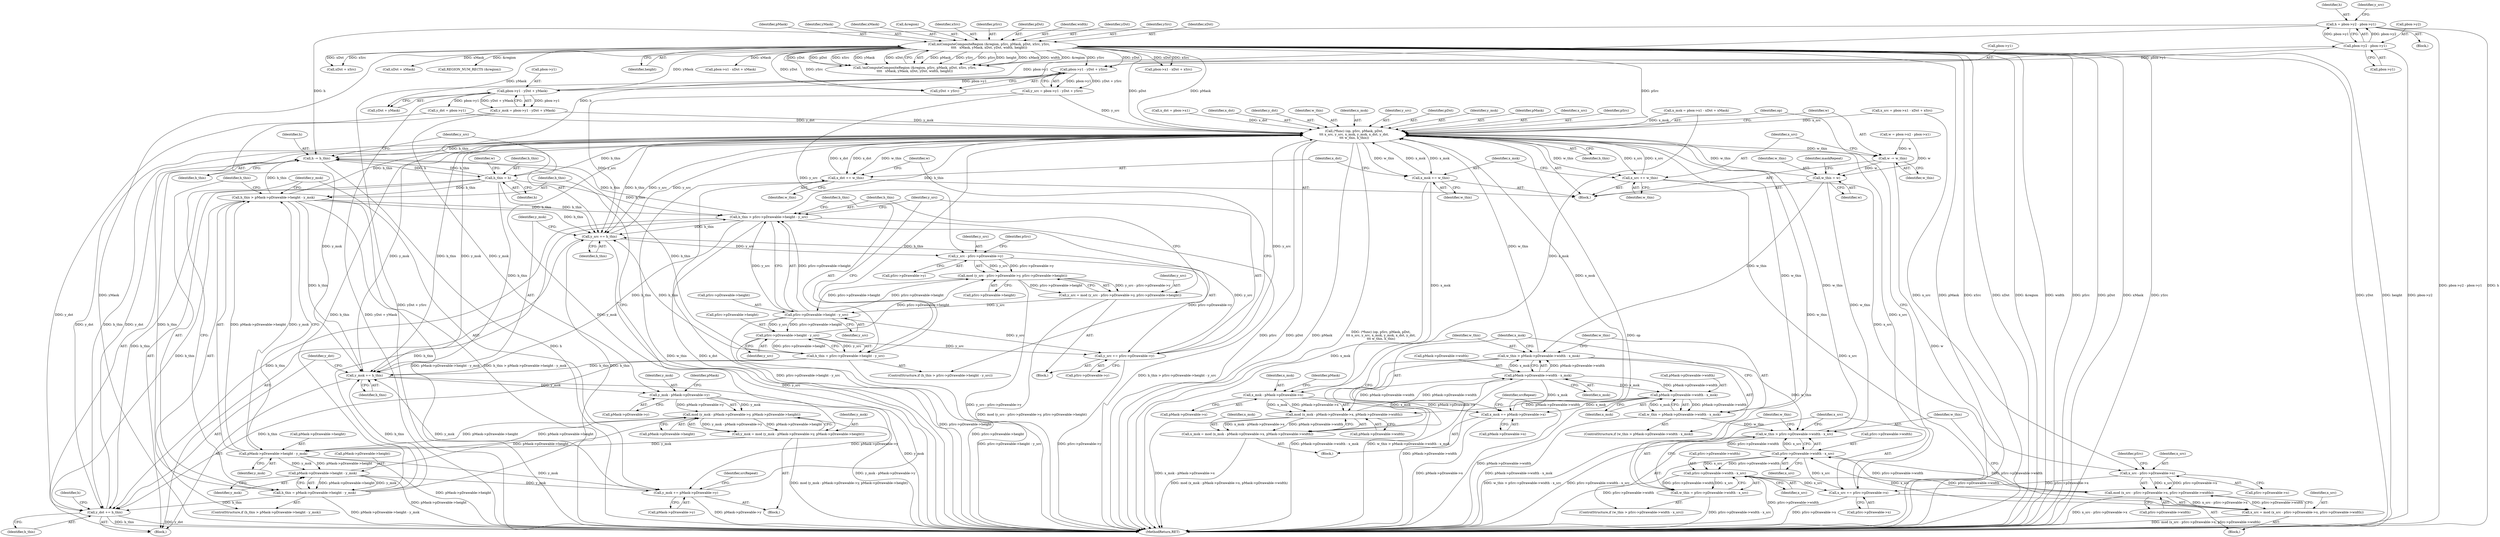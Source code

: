 digraph "1_xserver_d2f813f7db157fc83abc4b3726821c36ee7e40b1_1@integer" {
"1000144" [label="(Call,h = pbox->y2 - pbox->y1)"];
"1000146" [label="(Call,pbox->y2 - pbox->y1)"];
"1000164" [label="(Call,pbox->y1 - yDst + yMask)"];
"1000155" [label="(Call,pbox->y1 - yDst + ySrc)"];
"1000115" [label="(Call,miComputeCompositeRegion (&region, pSrc, pMask, pDst, xSrc, ySrc,\n\t\t\t\t   xMask, yMask, xDst, yDst, width, height))"];
"1000179" [label="(Call,h_this = h)"];
"1000233" [label="(Call,h_this > pMask->pDrawable->height - y_msk)"];
"1000277" [label="(Call,h_this > pSrc->pDrawable->height - y_src)"];
"1000396" [label="(Call,(*func) (op, pSrc, pMask, pDst,\n\t\t\t x_src, y_src, x_msk, y_msk, x_dst, y_dst,\n\t\t\t w_this, h_this))"];
"1000409" [label="(Call,w -= w_this)"];
"1000305" [label="(Call,w_this = w)"];
"1000327" [label="(Call,w_this > pMask->pDrawable->width - x_msk)"];
"1000371" [label="(Call,w_this > pSrc->pDrawable->width - x_src)"];
"1000412" [label="(Call,x_src += w_this)"];
"1000358" [label="(Call,x_src - pSrc->pDrawable->x)"];
"1000357" [label="(Call,mod (x_src - pSrc->pDrawable->x, pSrc->pDrawable->width))"];
"1000355" [label="(Call,x_src = mod (x_src - pSrc->pDrawable->x, pSrc->pDrawable->width))"];
"1000373" [label="(Call,pSrc->pDrawable->width - x_src)"];
"1000382" [label="(Call,pSrc->pDrawable->width - x_src)"];
"1000380" [label="(Call,w_this = pSrc->pDrawable->width - x_src)"];
"1000389" [label="(Call,x_src += pSrc->pDrawable->x)"];
"1000415" [label="(Call,x_msk += w_this)"];
"1000314" [label="(Call,x_msk - pMask->pDrawable->x)"];
"1000313" [label="(Call,mod (x_msk - pMask->pDrawable->x, pMask->pDrawable->width))"];
"1000311" [label="(Call,x_msk = mod (x_msk - pMask->pDrawable->x, pMask->pDrawable->width))"];
"1000329" [label="(Call,pMask->pDrawable->width - x_msk)"];
"1000338" [label="(Call,pMask->pDrawable->width - x_msk)"];
"1000336" [label="(Call,w_this = pMask->pDrawable->width - x_msk)"];
"1000345" [label="(Call,x_msk += pMask->pDrawable->x)"];
"1000418" [label="(Call,x_dst += w_this)"];
"1000421" [label="(Call,h -= h_this)"];
"1000424" [label="(Call,y_src += h_this)"];
"1000264" [label="(Call,y_src - pSrc->pDrawable->y)"];
"1000263" [label="(Call,mod (y_src - pSrc->pDrawable->y, pSrc->pDrawable->height))"];
"1000261" [label="(Call,y_src = mod (y_src - pSrc->pDrawable->y, pSrc->pDrawable->height))"];
"1000279" [label="(Call,pSrc->pDrawable->height - y_src)"];
"1000288" [label="(Call,pSrc->pDrawable->height - y_src)"];
"1000286" [label="(Call,h_this = pSrc->pDrawable->height - y_src)"];
"1000427" [label="(Call,y_msk += h_this)"];
"1000220" [label="(Call,y_msk - pMask->pDrawable->y)"];
"1000219" [label="(Call,mod (y_msk - pMask->pDrawable->y, pMask->pDrawable->height))"];
"1000217" [label="(Call,y_msk = mod (y_msk - pMask->pDrawable->y, pMask->pDrawable->height))"];
"1000235" [label="(Call,pMask->pDrawable->height - y_msk)"];
"1000244" [label="(Call,pMask->pDrawable->height - y_msk)"];
"1000242" [label="(Call,h_this = pMask->pDrawable->height - y_msk)"];
"1000430" [label="(Call,y_dst += h_this)"];
"1000251" [label="(Call,y_msk += pMask->pDrawable->y)"];
"1000295" [label="(Call,y_src += pSrc->pDrawable->y)"];
"1000147" [label="(Call,pbox->y2)"];
"1000312" [label="(Identifier,x_msk)"];
"1000339" [label="(Call,pMask->pDrawable->width)"];
"1000232" [label="(ControlStructure,if (h_this > pMask->pDrawable->height - y_msk))"];
"1000296" [label="(Identifier,y_src)"];
"1000412" [label="(Call,x_src += w_this)"];
"1000415" [label="(Call,x_msk += w_this)"];
"1000127" [label="(Identifier,width)"];
"1000313" [label="(Call,mod (x_msk - pMask->pDrawable->x, pMask->pDrawable->width))"];
"1000145" [label="(Identifier,h)"];
"1000358" [label="(Call,x_src - pSrc->pDrawable->x)"];
"1000252" [label="(Identifier,y_msk)"];
"1000262" [label="(Identifier,y_src)"];
"1000354" [label="(Block,)"];
"1000126" [label="(Identifier,yDst)"];
"1000417" [label="(Identifier,w_this)"];
"1000409" [label="(Call,w -= w_this)"];
"1000367" [label="(Identifier,pSrc)"];
"1000243" [label="(Identifier,h_this)"];
"1000280" [label="(Call,pSrc->pDrawable->height)"];
"1000389" [label="(Call,x_src += pSrc->pDrawable->x)"];
"1000309" [label="(Identifier,maskRepeat)"];
"1000360" [label="(Call,pSrc->pDrawable->x)"];
"1000422" [label="(Identifier,h)"];
"1000245" [label="(Call,pMask->pDrawable->height)"];
"1000263" [label="(Call,mod (y_src - pSrc->pDrawable->y, pSrc->pDrawable->height))"];
"1000390" [label="(Identifier,x_src)"];
"1000397" [label="(Identifier,op)"];
"1000429" [label="(Identifier,h_this)"];
"1000271" [label="(Call,pSrc->pDrawable->height)"];
"1000122" [label="(Identifier,ySrc)"];
"1000156" [label="(Call,pbox->y1)"];
"1000276" [label="(ControlStructure,if (h_this > pSrc->pDrawable->height - y_src))"];
"1000295" [label="(Call,y_src += pSrc->pDrawable->y)"];
"1000114" [label="(Call,!miComputeCompositeRegion (&region, pSrc, pMask, pDst, xSrc, ySrc,\n\t\t\t\t   xMask, yMask, xDst, yDst, width, height))"];
"1000326" [label="(ControlStructure,if (w_this > pMask->pDrawable->width - x_msk))"];
"1000183" [label="(Identifier,w)"];
"1000155" [label="(Call,pbox->y1 - yDst + ySrc)"];
"1000335" [label="(Identifier,x_msk)"];
"1000344" [label="(Identifier,x_msk)"];
"1000402" [label="(Identifier,y_src)"];
"1000396" [label="(Call,(*func) (op, pSrc, pMask, pDst,\n\t\t\t x_src, y_src, x_msk, y_msk, x_dst, y_dst,\n\t\t\t w_this, h_this))"];
"1000206" [label="(Call,xDst + xMask)"];
"1000400" [label="(Identifier,pDst)"];
"1000424" [label="(Call,y_src += h_this)"];
"1000404" [label="(Identifier,y_msk)"];
"1000180" [label="(Identifier,h_this)"];
"1000373" [label="(Call,pSrc->pDrawable->width - x_src)"];
"1000359" [label="(Identifier,x_src)"];
"1000382" [label="(Call,pSrc->pDrawable->width - x_src)"];
"1000277" [label="(Call,h_this > pSrc->pDrawable->height - y_src)"];
"1000235" [label="(Call,pMask->pDrawable->height - y_msk)"];
"1000287" [label="(Identifier,h_this)"];
"1000305" [label="(Call,w_this = w)"];
"1000260" [label="(Block,)"];
"1000244" [label="(Call,pMask->pDrawable->height - y_msk)"];
"1000125" [label="(Identifier,xDst)"];
"1000251" [label="(Call,y_msk += pMask->pDrawable->y)"];
"1000153" [label="(Call,y_src = pbox->y1 - yDst + ySrc)"];
"1000279" [label="(Call,pSrc->pDrawable->height - y_src)"];
"1000221" [label="(Identifier,y_msk)"];
"1000144" [label="(Call,h = pbox->y2 - pbox->y1)"];
"1000150" [label="(Call,pbox->y1)"];
"1000179" [label="(Call,h_this = h)"];
"1000273" [label="(Identifier,pSrc)"];
"1000336" [label="(Call,w_this = pMask->pDrawable->width - x_msk)"];
"1000119" [label="(Identifier,pMask)"];
"1000346" [label="(Identifier,x_msk)"];
"1000124" [label="(Identifier,yMask)"];
"1000307" [label="(Identifier,w)"];
"1000310" [label="(Block,)"];
"1000177" [label="(Identifier,h)"];
"1000220" [label="(Call,y_msk - pMask->pDrawable->y)"];
"1000217" [label="(Call,y_msk = mod (y_msk - pMask->pDrawable->y, pMask->pDrawable->height))"];
"1000115" [label="(Call,miComputeCompositeRegion (&region, pSrc, pMask, pDst, xSrc, ySrc,\n\t\t\t\t   xMask, yMask, xDst, yDst, width, height))"];
"1000388" [label="(Identifier,x_src)"];
"1000303" [label="(Identifier,w)"];
"1000289" [label="(Call,pSrc->pDrawable->height)"];
"1000371" [label="(Call,w_this > pSrc->pDrawable->width - x_src)"];
"1000181" [label="(Identifier,h)"];
"1000432" [label="(Identifier,h_this)"];
"1000154" [label="(Identifier,y_src)"];
"1000236" [label="(Call,pMask->pDrawable->height)"];
"1000286" [label="(Call,h_this = pSrc->pDrawable->height - y_src)"];
"1000391" [label="(Call,pSrc->pDrawable->x)"];
"1000421" [label="(Call,h -= h_this)"];
"1000443" [label="(MethodReturn,RET)"];
"1000423" [label="(Identifier,h_this)"];
"1000408" [label="(Identifier,h_this)"];
"1000372" [label="(Identifier,w_this)"];
"1000218" [label="(Identifier,y_msk)"];
"1000418" [label="(Call,x_dst += w_this)"];
"1000191" [label="(Call,x_src = pbox->x1 - xDst + xSrc)"];
"1000123" [label="(Identifier,xMask)"];
"1000328" [label="(Identifier,w_this)"];
"1000219" [label="(Call,mod (y_msk - pMask->pDrawable->y, pMask->pDrawable->height))"];
"1000399" [label="(Identifier,pMask)"];
"1000202" [label="(Call,pbox->x1 - xDst + xMask)"];
"1000316" [label="(Call,pMask->pDrawable->x)"];
"1000427" [label="(Call,y_msk += h_this)"];
"1000383" [label="(Call,pSrc->pDrawable->width)"];
"1000374" [label="(Call,pSrc->pDrawable->width)"];
"1000356" [label="(Identifier,x_src)"];
"1000250" [label="(Identifier,y_msk)"];
"1000347" [label="(Call,pMask->pDrawable->x)"];
"1000116" [label="(Call,&region)"];
"1000297" [label="(Call,pSrc->pDrawable->y)"];
"1000285" [label="(Identifier,y_src)"];
"1000229" [label="(Identifier,pMask)"];
"1000410" [label="(Identifier,w)"];
"1000222" [label="(Call,pMask->pDrawable->y)"];
"1000401" [label="(Identifier,x_src)"];
"1000398" [label="(Identifier,pSrc)"];
"1000315" [label="(Identifier,x_msk)"];
"1000165" [label="(Call,pbox->y1)"];
"1000146" [label="(Call,pbox->y2 - pbox->y1)"];
"1000357" [label="(Call,mod (x_src - pSrc->pDrawable->x, pSrc->pDrawable->width))"];
"1000234" [label="(Identifier,h_this)"];
"1000345" [label="(Call,x_msk += pMask->pDrawable->x)"];
"1000431" [label="(Identifier,y_dst)"];
"1000380" [label="(Call,w_this = pSrc->pDrawable->width - x_src)"];
"1000182" [label="(Call,w = pbox->x2 - pbox->x1)"];
"1000381" [label="(Identifier,w_this)"];
"1000306" [label="(Identifier,w_this)"];
"1000209" [label="(Call,x_dst = pbox->x1)"];
"1000426" [label="(Identifier,h_this)"];
"1000414" [label="(Identifier,w_this)"];
"1000259" [label="(Identifier,srcRepeat)"];
"1000321" [label="(Call,pMask->pDrawable->width)"];
"1000121" [label="(Identifier,xSrc)"];
"1000330" [label="(Call,pMask->pDrawable->width)"];
"1000428" [label="(Identifier,y_msk)"];
"1000419" [label="(Identifier,x_dst)"];
"1000430" [label="(Call,y_dst += h_this)"];
"1000118" [label="(Identifier,pSrc)"];
"1000365" [label="(Call,pSrc->pDrawable->width)"];
"1000329" [label="(Call,pMask->pDrawable->width - x_msk)"];
"1000193" [label="(Call,pbox->x1 - xDst + xSrc)"];
"1000405" [label="(Identifier,x_dst)"];
"1000120" [label="(Identifier,pDst)"];
"1000197" [label="(Call,xDst + xSrc)"];
"1000264" [label="(Call,y_src - pSrc->pDrawable->y)"];
"1000327" [label="(Call,w_this > pMask->pDrawable->width - x_msk)"];
"1000178" [label="(Block,)"];
"1000278" [label="(Identifier,h_this)"];
"1000216" [label="(Block,)"];
"1000233" [label="(Call,h_this > pMask->pDrawable->height - y_msk)"];
"1000355" [label="(Call,x_src = mod (x_src - pSrc->pDrawable->x, pSrc->pDrawable->width))"];
"1000314" [label="(Call,x_msk - pMask->pDrawable->x)"];
"1000411" [label="(Identifier,w_this)"];
"1000164" [label="(Call,pbox->y1 - yDst + yMask)"];
"1000159" [label="(Call,yDst + ySrc)"];
"1000323" [label="(Identifier,pMask)"];
"1000162" [label="(Call,y_msk = pbox->y1 - yDst + yMask)"];
"1000143" [label="(Block,)"];
"1000416" [label="(Identifier,x_msk)"];
"1000379" [label="(Identifier,x_src)"];
"1000132" [label="(Call,REGION_NUM_RECTS (&region))"];
"1000353" [label="(Identifier,srcRepeat)"];
"1000242" [label="(Call,h_this = pMask->pDrawable->height - y_msk)"];
"1000406" [label="(Identifier,y_dst)"];
"1000200" [label="(Call,x_msk = pbox->x1 - xDst + xMask)"];
"1000338" [label="(Call,pMask->pDrawable->width - x_msk)"];
"1000265" [label="(Identifier,y_src)"];
"1000294" [label="(Identifier,y_src)"];
"1000227" [label="(Call,pMask->pDrawable->height)"];
"1000337" [label="(Identifier,w_this)"];
"1000241" [label="(Identifier,y_msk)"];
"1000288" [label="(Call,pSrc->pDrawable->height - y_src)"];
"1000128" [label="(Identifier,height)"];
"1000407" [label="(Identifier,w_this)"];
"1000413" [label="(Identifier,x_src)"];
"1000311" [label="(Call,x_msk = mod (x_msk - pMask->pDrawable->x, pMask->pDrawable->width))"];
"1000253" [label="(Call,pMask->pDrawable->y)"];
"1000168" [label="(Call,yDst + yMask)"];
"1000304" [label="(Block,)"];
"1000261" [label="(Call,y_src = mod (y_src - pSrc->pDrawable->y, pSrc->pDrawable->height))"];
"1000425" [label="(Identifier,y_src)"];
"1000266" [label="(Call,pSrc->pDrawable->y)"];
"1000403" [label="(Identifier,x_msk)"];
"1000420" [label="(Identifier,w_this)"];
"1000171" [label="(Call,y_dst = pbox->y1)"];
"1000370" [label="(ControlStructure,if (w_this > pSrc->pDrawable->width - x_src))"];
"1000144" -> "1000143"  [label="AST: "];
"1000144" -> "1000146"  [label="CFG: "];
"1000145" -> "1000144"  [label="AST: "];
"1000146" -> "1000144"  [label="AST: "];
"1000154" -> "1000144"  [label="CFG: "];
"1000144" -> "1000443"  [label="DDG: h"];
"1000144" -> "1000443"  [label="DDG: pbox->y2 - pbox->y1"];
"1000146" -> "1000144"  [label="DDG: pbox->y2"];
"1000146" -> "1000144"  [label="DDG: pbox->y1"];
"1000144" -> "1000179"  [label="DDG: h"];
"1000144" -> "1000421"  [label="DDG: h"];
"1000146" -> "1000150"  [label="CFG: "];
"1000147" -> "1000146"  [label="AST: "];
"1000150" -> "1000146"  [label="AST: "];
"1000146" -> "1000443"  [label="DDG: pbox->y2"];
"1000164" -> "1000146"  [label="DDG: pbox->y1"];
"1000146" -> "1000155"  [label="DDG: pbox->y1"];
"1000164" -> "1000162"  [label="AST: "];
"1000164" -> "1000168"  [label="CFG: "];
"1000165" -> "1000164"  [label="AST: "];
"1000168" -> "1000164"  [label="AST: "];
"1000162" -> "1000164"  [label="CFG: "];
"1000164" -> "1000443"  [label="DDG: yDst + yMask"];
"1000164" -> "1000162"  [label="DDG: pbox->y1"];
"1000164" -> "1000162"  [label="DDG: yDst + yMask"];
"1000155" -> "1000164"  [label="DDG: pbox->y1"];
"1000115" -> "1000164"  [label="DDG: yMask"];
"1000164" -> "1000171"  [label="DDG: pbox->y1"];
"1000155" -> "1000153"  [label="AST: "];
"1000155" -> "1000159"  [label="CFG: "];
"1000156" -> "1000155"  [label="AST: "];
"1000159" -> "1000155"  [label="AST: "];
"1000153" -> "1000155"  [label="CFG: "];
"1000155" -> "1000443"  [label="DDG: yDst + ySrc"];
"1000155" -> "1000153"  [label="DDG: pbox->y1"];
"1000155" -> "1000153"  [label="DDG: yDst + ySrc"];
"1000115" -> "1000155"  [label="DDG: yDst"];
"1000115" -> "1000155"  [label="DDG: ySrc"];
"1000115" -> "1000114"  [label="AST: "];
"1000115" -> "1000128"  [label="CFG: "];
"1000116" -> "1000115"  [label="AST: "];
"1000118" -> "1000115"  [label="AST: "];
"1000119" -> "1000115"  [label="AST: "];
"1000120" -> "1000115"  [label="AST: "];
"1000121" -> "1000115"  [label="AST: "];
"1000122" -> "1000115"  [label="AST: "];
"1000123" -> "1000115"  [label="AST: "];
"1000124" -> "1000115"  [label="AST: "];
"1000125" -> "1000115"  [label="AST: "];
"1000126" -> "1000115"  [label="AST: "];
"1000127" -> "1000115"  [label="AST: "];
"1000128" -> "1000115"  [label="AST: "];
"1000114" -> "1000115"  [label="CFG: "];
"1000115" -> "1000443"  [label="DDG: yDst"];
"1000115" -> "1000443"  [label="DDG: xDst"];
"1000115" -> "1000443"  [label="DDG: xMask"];
"1000115" -> "1000443"  [label="DDG: xSrc"];
"1000115" -> "1000443"  [label="DDG: width"];
"1000115" -> "1000443"  [label="DDG: pSrc"];
"1000115" -> "1000443"  [label="DDG: pDst"];
"1000115" -> "1000443"  [label="DDG: ySrc"];
"1000115" -> "1000443"  [label="DDG: height"];
"1000115" -> "1000443"  [label="DDG: pMask"];
"1000115" -> "1000443"  [label="DDG: &region"];
"1000115" -> "1000443"  [label="DDG: yMask"];
"1000115" -> "1000114"  [label="DDG: pMask"];
"1000115" -> "1000114"  [label="DDG: ySrc"];
"1000115" -> "1000114"  [label="DDG: pSrc"];
"1000115" -> "1000114"  [label="DDG: height"];
"1000115" -> "1000114"  [label="DDG: xMask"];
"1000115" -> "1000114"  [label="DDG: width"];
"1000115" -> "1000114"  [label="DDG: &region"];
"1000115" -> "1000114"  [label="DDG: yDst"];
"1000115" -> "1000114"  [label="DDG: pDst"];
"1000115" -> "1000114"  [label="DDG: xSrc"];
"1000115" -> "1000114"  [label="DDG: yMask"];
"1000115" -> "1000114"  [label="DDG: xDst"];
"1000115" -> "1000132"  [label="DDG: &region"];
"1000115" -> "1000159"  [label="DDG: yDst"];
"1000115" -> "1000159"  [label="DDG: ySrc"];
"1000115" -> "1000168"  [label="DDG: yMask"];
"1000115" -> "1000193"  [label="DDG: xDst"];
"1000115" -> "1000193"  [label="DDG: xSrc"];
"1000115" -> "1000197"  [label="DDG: xDst"];
"1000115" -> "1000197"  [label="DDG: xSrc"];
"1000115" -> "1000202"  [label="DDG: xMask"];
"1000115" -> "1000206"  [label="DDG: xMask"];
"1000115" -> "1000396"  [label="DDG: pSrc"];
"1000115" -> "1000396"  [label="DDG: pMask"];
"1000115" -> "1000396"  [label="DDG: pDst"];
"1000179" -> "1000178"  [label="AST: "];
"1000179" -> "1000181"  [label="CFG: "];
"1000180" -> "1000179"  [label="AST: "];
"1000181" -> "1000179"  [label="AST: "];
"1000183" -> "1000179"  [label="CFG: "];
"1000421" -> "1000179"  [label="DDG: h"];
"1000179" -> "1000233"  [label="DDG: h_this"];
"1000179" -> "1000277"  [label="DDG: h_this"];
"1000179" -> "1000396"  [label="DDG: h_this"];
"1000179" -> "1000421"  [label="DDG: h_this"];
"1000179" -> "1000424"  [label="DDG: h_this"];
"1000179" -> "1000427"  [label="DDG: h_this"];
"1000179" -> "1000430"  [label="DDG: h_this"];
"1000233" -> "1000232"  [label="AST: "];
"1000233" -> "1000235"  [label="CFG: "];
"1000234" -> "1000233"  [label="AST: "];
"1000235" -> "1000233"  [label="AST: "];
"1000243" -> "1000233"  [label="CFG: "];
"1000252" -> "1000233"  [label="CFG: "];
"1000233" -> "1000443"  [label="DDG: h_this > pMask->pDrawable->height - y_msk"];
"1000233" -> "1000443"  [label="DDG: pMask->pDrawable->height - y_msk"];
"1000235" -> "1000233"  [label="DDG: pMask->pDrawable->height"];
"1000235" -> "1000233"  [label="DDG: y_msk"];
"1000233" -> "1000277"  [label="DDG: h_this"];
"1000233" -> "1000396"  [label="DDG: h_this"];
"1000233" -> "1000421"  [label="DDG: h_this"];
"1000233" -> "1000424"  [label="DDG: h_this"];
"1000233" -> "1000427"  [label="DDG: h_this"];
"1000233" -> "1000430"  [label="DDG: h_this"];
"1000277" -> "1000276"  [label="AST: "];
"1000277" -> "1000279"  [label="CFG: "];
"1000278" -> "1000277"  [label="AST: "];
"1000279" -> "1000277"  [label="AST: "];
"1000287" -> "1000277"  [label="CFG: "];
"1000296" -> "1000277"  [label="CFG: "];
"1000277" -> "1000443"  [label="DDG: h_this > pSrc->pDrawable->height - y_src"];
"1000277" -> "1000443"  [label="DDG: pSrc->pDrawable->height - y_src"];
"1000242" -> "1000277"  [label="DDG: h_this"];
"1000279" -> "1000277"  [label="DDG: pSrc->pDrawable->height"];
"1000279" -> "1000277"  [label="DDG: y_src"];
"1000277" -> "1000396"  [label="DDG: h_this"];
"1000277" -> "1000421"  [label="DDG: h_this"];
"1000277" -> "1000424"  [label="DDG: h_this"];
"1000277" -> "1000427"  [label="DDG: h_this"];
"1000277" -> "1000430"  [label="DDG: h_this"];
"1000396" -> "1000304"  [label="AST: "];
"1000396" -> "1000408"  [label="CFG: "];
"1000397" -> "1000396"  [label="AST: "];
"1000398" -> "1000396"  [label="AST: "];
"1000399" -> "1000396"  [label="AST: "];
"1000400" -> "1000396"  [label="AST: "];
"1000401" -> "1000396"  [label="AST: "];
"1000402" -> "1000396"  [label="AST: "];
"1000403" -> "1000396"  [label="AST: "];
"1000404" -> "1000396"  [label="AST: "];
"1000405" -> "1000396"  [label="AST: "];
"1000406" -> "1000396"  [label="AST: "];
"1000407" -> "1000396"  [label="AST: "];
"1000408" -> "1000396"  [label="AST: "];
"1000410" -> "1000396"  [label="CFG: "];
"1000396" -> "1000443"  [label="DDG: (*func) (op, pSrc, pMask, pDst,\n\t\t\t x_src, y_src, x_msk, y_msk, x_dst, y_dst,\n\t\t\t w_this, h_this)"];
"1000396" -> "1000443"  [label="DDG: op"];
"1000396" -> "1000443"  [label="DDG: pSrc"];
"1000396" -> "1000443"  [label="DDG: pDst"];
"1000396" -> "1000443"  [label="DDG: pMask"];
"1000412" -> "1000396"  [label="DDG: x_src"];
"1000389" -> "1000396"  [label="DDG: x_src"];
"1000191" -> "1000396"  [label="DDG: x_src"];
"1000295" -> "1000396"  [label="DDG: y_src"];
"1000424" -> "1000396"  [label="DDG: y_src"];
"1000153" -> "1000396"  [label="DDG: y_src"];
"1000200" -> "1000396"  [label="DDG: x_msk"];
"1000415" -> "1000396"  [label="DDG: x_msk"];
"1000345" -> "1000396"  [label="DDG: x_msk"];
"1000427" -> "1000396"  [label="DDG: y_msk"];
"1000251" -> "1000396"  [label="DDG: y_msk"];
"1000162" -> "1000396"  [label="DDG: y_msk"];
"1000209" -> "1000396"  [label="DDG: x_dst"];
"1000418" -> "1000396"  [label="DDG: x_dst"];
"1000171" -> "1000396"  [label="DDG: y_dst"];
"1000430" -> "1000396"  [label="DDG: y_dst"];
"1000327" -> "1000396"  [label="DDG: w_this"];
"1000305" -> "1000396"  [label="DDG: w_this"];
"1000371" -> "1000396"  [label="DDG: w_this"];
"1000380" -> "1000396"  [label="DDG: w_this"];
"1000336" -> "1000396"  [label="DDG: w_this"];
"1000286" -> "1000396"  [label="DDG: h_this"];
"1000242" -> "1000396"  [label="DDG: h_this"];
"1000396" -> "1000409"  [label="DDG: w_this"];
"1000396" -> "1000412"  [label="DDG: w_this"];
"1000396" -> "1000412"  [label="DDG: x_src"];
"1000396" -> "1000415"  [label="DDG: w_this"];
"1000396" -> "1000415"  [label="DDG: x_msk"];
"1000396" -> "1000418"  [label="DDG: w_this"];
"1000396" -> "1000418"  [label="DDG: x_dst"];
"1000396" -> "1000421"  [label="DDG: h_this"];
"1000396" -> "1000424"  [label="DDG: h_this"];
"1000396" -> "1000424"  [label="DDG: y_src"];
"1000396" -> "1000427"  [label="DDG: h_this"];
"1000396" -> "1000427"  [label="DDG: y_msk"];
"1000396" -> "1000430"  [label="DDG: h_this"];
"1000396" -> "1000430"  [label="DDG: y_dst"];
"1000409" -> "1000304"  [label="AST: "];
"1000409" -> "1000411"  [label="CFG: "];
"1000410" -> "1000409"  [label="AST: "];
"1000411" -> "1000409"  [label="AST: "];
"1000413" -> "1000409"  [label="CFG: "];
"1000409" -> "1000443"  [label="DDG: w"];
"1000409" -> "1000305"  [label="DDG: w"];
"1000182" -> "1000409"  [label="DDG: w"];
"1000305" -> "1000304"  [label="AST: "];
"1000305" -> "1000307"  [label="CFG: "];
"1000306" -> "1000305"  [label="AST: "];
"1000307" -> "1000305"  [label="AST: "];
"1000309" -> "1000305"  [label="CFG: "];
"1000182" -> "1000305"  [label="DDG: w"];
"1000305" -> "1000327"  [label="DDG: w_this"];
"1000305" -> "1000371"  [label="DDG: w_this"];
"1000327" -> "1000326"  [label="AST: "];
"1000327" -> "1000329"  [label="CFG: "];
"1000328" -> "1000327"  [label="AST: "];
"1000329" -> "1000327"  [label="AST: "];
"1000337" -> "1000327"  [label="CFG: "];
"1000346" -> "1000327"  [label="CFG: "];
"1000327" -> "1000443"  [label="DDG: pMask->pDrawable->width - x_msk"];
"1000327" -> "1000443"  [label="DDG: w_this > pMask->pDrawable->width - x_msk"];
"1000329" -> "1000327"  [label="DDG: pMask->pDrawable->width"];
"1000329" -> "1000327"  [label="DDG: x_msk"];
"1000327" -> "1000371"  [label="DDG: w_this"];
"1000371" -> "1000370"  [label="AST: "];
"1000371" -> "1000373"  [label="CFG: "];
"1000372" -> "1000371"  [label="AST: "];
"1000373" -> "1000371"  [label="AST: "];
"1000381" -> "1000371"  [label="CFG: "];
"1000390" -> "1000371"  [label="CFG: "];
"1000371" -> "1000443"  [label="DDG: pSrc->pDrawable->width - x_src"];
"1000371" -> "1000443"  [label="DDG: w_this > pSrc->pDrawable->width - x_src"];
"1000336" -> "1000371"  [label="DDG: w_this"];
"1000373" -> "1000371"  [label="DDG: pSrc->pDrawable->width"];
"1000373" -> "1000371"  [label="DDG: x_src"];
"1000412" -> "1000304"  [label="AST: "];
"1000412" -> "1000414"  [label="CFG: "];
"1000413" -> "1000412"  [label="AST: "];
"1000414" -> "1000412"  [label="AST: "];
"1000416" -> "1000412"  [label="CFG: "];
"1000412" -> "1000443"  [label="DDG: x_src"];
"1000412" -> "1000358"  [label="DDG: x_src"];
"1000358" -> "1000357"  [label="AST: "];
"1000358" -> "1000360"  [label="CFG: "];
"1000359" -> "1000358"  [label="AST: "];
"1000360" -> "1000358"  [label="AST: "];
"1000367" -> "1000358"  [label="CFG: "];
"1000358" -> "1000357"  [label="DDG: x_src"];
"1000358" -> "1000357"  [label="DDG: pSrc->pDrawable->x"];
"1000191" -> "1000358"  [label="DDG: x_src"];
"1000358" -> "1000389"  [label="DDG: pSrc->pDrawable->x"];
"1000357" -> "1000355"  [label="AST: "];
"1000357" -> "1000365"  [label="CFG: "];
"1000365" -> "1000357"  [label="AST: "];
"1000355" -> "1000357"  [label="CFG: "];
"1000357" -> "1000443"  [label="DDG: x_src - pSrc->pDrawable->x"];
"1000357" -> "1000355"  [label="DDG: x_src - pSrc->pDrawable->x"];
"1000357" -> "1000355"  [label="DDG: pSrc->pDrawable->width"];
"1000382" -> "1000357"  [label="DDG: pSrc->pDrawable->width"];
"1000373" -> "1000357"  [label="DDG: pSrc->pDrawable->width"];
"1000357" -> "1000373"  [label="DDG: pSrc->pDrawable->width"];
"1000355" -> "1000354"  [label="AST: "];
"1000356" -> "1000355"  [label="AST: "];
"1000372" -> "1000355"  [label="CFG: "];
"1000355" -> "1000443"  [label="DDG: mod (x_src - pSrc->pDrawable->x, pSrc->pDrawable->width)"];
"1000355" -> "1000373"  [label="DDG: x_src"];
"1000373" -> "1000379"  [label="CFG: "];
"1000374" -> "1000373"  [label="AST: "];
"1000379" -> "1000373"  [label="AST: "];
"1000373" -> "1000443"  [label="DDG: pSrc->pDrawable->width"];
"1000373" -> "1000382"  [label="DDG: pSrc->pDrawable->width"];
"1000373" -> "1000382"  [label="DDG: x_src"];
"1000373" -> "1000389"  [label="DDG: x_src"];
"1000382" -> "1000380"  [label="AST: "];
"1000382" -> "1000388"  [label="CFG: "];
"1000383" -> "1000382"  [label="AST: "];
"1000388" -> "1000382"  [label="AST: "];
"1000380" -> "1000382"  [label="CFG: "];
"1000382" -> "1000443"  [label="DDG: pSrc->pDrawable->width"];
"1000382" -> "1000380"  [label="DDG: pSrc->pDrawable->width"];
"1000382" -> "1000380"  [label="DDG: x_src"];
"1000382" -> "1000389"  [label="DDG: x_src"];
"1000380" -> "1000370"  [label="AST: "];
"1000381" -> "1000380"  [label="AST: "];
"1000390" -> "1000380"  [label="CFG: "];
"1000380" -> "1000443"  [label="DDG: pSrc->pDrawable->width - x_src"];
"1000389" -> "1000354"  [label="AST: "];
"1000389" -> "1000391"  [label="CFG: "];
"1000390" -> "1000389"  [label="AST: "];
"1000391" -> "1000389"  [label="AST: "];
"1000397" -> "1000389"  [label="CFG: "];
"1000389" -> "1000443"  [label="DDG: pSrc->pDrawable->x"];
"1000415" -> "1000304"  [label="AST: "];
"1000415" -> "1000417"  [label="CFG: "];
"1000416" -> "1000415"  [label="AST: "];
"1000417" -> "1000415"  [label="AST: "];
"1000419" -> "1000415"  [label="CFG: "];
"1000415" -> "1000443"  [label="DDG: x_msk"];
"1000415" -> "1000314"  [label="DDG: x_msk"];
"1000314" -> "1000313"  [label="AST: "];
"1000314" -> "1000316"  [label="CFG: "];
"1000315" -> "1000314"  [label="AST: "];
"1000316" -> "1000314"  [label="AST: "];
"1000323" -> "1000314"  [label="CFG: "];
"1000314" -> "1000313"  [label="DDG: x_msk"];
"1000314" -> "1000313"  [label="DDG: pMask->pDrawable->x"];
"1000200" -> "1000314"  [label="DDG: x_msk"];
"1000314" -> "1000345"  [label="DDG: pMask->pDrawable->x"];
"1000313" -> "1000311"  [label="AST: "];
"1000313" -> "1000321"  [label="CFG: "];
"1000321" -> "1000313"  [label="AST: "];
"1000311" -> "1000313"  [label="CFG: "];
"1000313" -> "1000443"  [label="DDG: x_msk - pMask->pDrawable->x"];
"1000313" -> "1000311"  [label="DDG: x_msk - pMask->pDrawable->x"];
"1000313" -> "1000311"  [label="DDG: pMask->pDrawable->width"];
"1000338" -> "1000313"  [label="DDG: pMask->pDrawable->width"];
"1000329" -> "1000313"  [label="DDG: pMask->pDrawable->width"];
"1000313" -> "1000329"  [label="DDG: pMask->pDrawable->width"];
"1000311" -> "1000310"  [label="AST: "];
"1000312" -> "1000311"  [label="AST: "];
"1000328" -> "1000311"  [label="CFG: "];
"1000311" -> "1000443"  [label="DDG: mod (x_msk - pMask->pDrawable->x, pMask->pDrawable->width)"];
"1000311" -> "1000329"  [label="DDG: x_msk"];
"1000329" -> "1000335"  [label="CFG: "];
"1000330" -> "1000329"  [label="AST: "];
"1000335" -> "1000329"  [label="AST: "];
"1000329" -> "1000443"  [label="DDG: pMask->pDrawable->width"];
"1000329" -> "1000338"  [label="DDG: pMask->pDrawable->width"];
"1000329" -> "1000338"  [label="DDG: x_msk"];
"1000329" -> "1000345"  [label="DDG: x_msk"];
"1000338" -> "1000336"  [label="AST: "];
"1000338" -> "1000344"  [label="CFG: "];
"1000339" -> "1000338"  [label="AST: "];
"1000344" -> "1000338"  [label="AST: "];
"1000336" -> "1000338"  [label="CFG: "];
"1000338" -> "1000443"  [label="DDG: pMask->pDrawable->width"];
"1000338" -> "1000336"  [label="DDG: pMask->pDrawable->width"];
"1000338" -> "1000336"  [label="DDG: x_msk"];
"1000338" -> "1000345"  [label="DDG: x_msk"];
"1000336" -> "1000326"  [label="AST: "];
"1000337" -> "1000336"  [label="AST: "];
"1000346" -> "1000336"  [label="CFG: "];
"1000336" -> "1000443"  [label="DDG: pMask->pDrawable->width - x_msk"];
"1000345" -> "1000310"  [label="AST: "];
"1000345" -> "1000347"  [label="CFG: "];
"1000346" -> "1000345"  [label="AST: "];
"1000347" -> "1000345"  [label="AST: "];
"1000353" -> "1000345"  [label="CFG: "];
"1000345" -> "1000443"  [label="DDG: pMask->pDrawable->x"];
"1000418" -> "1000304"  [label="AST: "];
"1000418" -> "1000420"  [label="CFG: "];
"1000419" -> "1000418"  [label="AST: "];
"1000420" -> "1000418"  [label="AST: "];
"1000303" -> "1000418"  [label="CFG: "];
"1000418" -> "1000443"  [label="DDG: w_this"];
"1000418" -> "1000443"  [label="DDG: x_dst"];
"1000421" -> "1000178"  [label="AST: "];
"1000421" -> "1000423"  [label="CFG: "];
"1000422" -> "1000421"  [label="AST: "];
"1000423" -> "1000421"  [label="AST: "];
"1000425" -> "1000421"  [label="CFG: "];
"1000421" -> "1000443"  [label="DDG: h"];
"1000286" -> "1000421"  [label="DDG: h_this"];
"1000242" -> "1000421"  [label="DDG: h_this"];
"1000424" -> "1000178"  [label="AST: "];
"1000424" -> "1000426"  [label="CFG: "];
"1000425" -> "1000424"  [label="AST: "];
"1000426" -> "1000424"  [label="AST: "];
"1000428" -> "1000424"  [label="CFG: "];
"1000424" -> "1000443"  [label="DDG: y_src"];
"1000424" -> "1000264"  [label="DDG: y_src"];
"1000286" -> "1000424"  [label="DDG: h_this"];
"1000242" -> "1000424"  [label="DDG: h_this"];
"1000295" -> "1000424"  [label="DDG: y_src"];
"1000153" -> "1000424"  [label="DDG: y_src"];
"1000264" -> "1000263"  [label="AST: "];
"1000264" -> "1000266"  [label="CFG: "];
"1000265" -> "1000264"  [label="AST: "];
"1000266" -> "1000264"  [label="AST: "];
"1000273" -> "1000264"  [label="CFG: "];
"1000264" -> "1000263"  [label="DDG: y_src"];
"1000264" -> "1000263"  [label="DDG: pSrc->pDrawable->y"];
"1000153" -> "1000264"  [label="DDG: y_src"];
"1000264" -> "1000295"  [label="DDG: pSrc->pDrawable->y"];
"1000263" -> "1000261"  [label="AST: "];
"1000263" -> "1000271"  [label="CFG: "];
"1000271" -> "1000263"  [label="AST: "];
"1000261" -> "1000263"  [label="CFG: "];
"1000263" -> "1000443"  [label="DDG: y_src - pSrc->pDrawable->y"];
"1000263" -> "1000261"  [label="DDG: y_src - pSrc->pDrawable->y"];
"1000263" -> "1000261"  [label="DDG: pSrc->pDrawable->height"];
"1000279" -> "1000263"  [label="DDG: pSrc->pDrawable->height"];
"1000288" -> "1000263"  [label="DDG: pSrc->pDrawable->height"];
"1000263" -> "1000279"  [label="DDG: pSrc->pDrawable->height"];
"1000261" -> "1000260"  [label="AST: "];
"1000262" -> "1000261"  [label="AST: "];
"1000278" -> "1000261"  [label="CFG: "];
"1000261" -> "1000443"  [label="DDG: mod (y_src - pSrc->pDrawable->y, pSrc->pDrawable->height)"];
"1000261" -> "1000279"  [label="DDG: y_src"];
"1000279" -> "1000285"  [label="CFG: "];
"1000280" -> "1000279"  [label="AST: "];
"1000285" -> "1000279"  [label="AST: "];
"1000279" -> "1000443"  [label="DDG: pSrc->pDrawable->height"];
"1000279" -> "1000288"  [label="DDG: pSrc->pDrawable->height"];
"1000279" -> "1000288"  [label="DDG: y_src"];
"1000279" -> "1000295"  [label="DDG: y_src"];
"1000288" -> "1000286"  [label="AST: "];
"1000288" -> "1000294"  [label="CFG: "];
"1000289" -> "1000288"  [label="AST: "];
"1000294" -> "1000288"  [label="AST: "];
"1000286" -> "1000288"  [label="CFG: "];
"1000288" -> "1000443"  [label="DDG: pSrc->pDrawable->height"];
"1000288" -> "1000286"  [label="DDG: pSrc->pDrawable->height"];
"1000288" -> "1000286"  [label="DDG: y_src"];
"1000288" -> "1000295"  [label="DDG: y_src"];
"1000286" -> "1000276"  [label="AST: "];
"1000287" -> "1000286"  [label="AST: "];
"1000296" -> "1000286"  [label="CFG: "];
"1000286" -> "1000443"  [label="DDG: pSrc->pDrawable->height - y_src"];
"1000286" -> "1000427"  [label="DDG: h_this"];
"1000286" -> "1000430"  [label="DDG: h_this"];
"1000427" -> "1000178"  [label="AST: "];
"1000427" -> "1000429"  [label="CFG: "];
"1000428" -> "1000427"  [label="AST: "];
"1000429" -> "1000427"  [label="AST: "];
"1000431" -> "1000427"  [label="CFG: "];
"1000427" -> "1000443"  [label="DDG: y_msk"];
"1000427" -> "1000220"  [label="DDG: y_msk"];
"1000242" -> "1000427"  [label="DDG: h_this"];
"1000251" -> "1000427"  [label="DDG: y_msk"];
"1000162" -> "1000427"  [label="DDG: y_msk"];
"1000220" -> "1000219"  [label="AST: "];
"1000220" -> "1000222"  [label="CFG: "];
"1000221" -> "1000220"  [label="AST: "];
"1000222" -> "1000220"  [label="AST: "];
"1000229" -> "1000220"  [label="CFG: "];
"1000220" -> "1000219"  [label="DDG: y_msk"];
"1000220" -> "1000219"  [label="DDG: pMask->pDrawable->y"];
"1000162" -> "1000220"  [label="DDG: y_msk"];
"1000220" -> "1000251"  [label="DDG: pMask->pDrawable->y"];
"1000219" -> "1000217"  [label="AST: "];
"1000219" -> "1000227"  [label="CFG: "];
"1000227" -> "1000219"  [label="AST: "];
"1000217" -> "1000219"  [label="CFG: "];
"1000219" -> "1000443"  [label="DDG: y_msk - pMask->pDrawable->y"];
"1000219" -> "1000217"  [label="DDG: y_msk - pMask->pDrawable->y"];
"1000219" -> "1000217"  [label="DDG: pMask->pDrawable->height"];
"1000235" -> "1000219"  [label="DDG: pMask->pDrawable->height"];
"1000244" -> "1000219"  [label="DDG: pMask->pDrawable->height"];
"1000219" -> "1000235"  [label="DDG: pMask->pDrawable->height"];
"1000217" -> "1000216"  [label="AST: "];
"1000218" -> "1000217"  [label="AST: "];
"1000234" -> "1000217"  [label="CFG: "];
"1000217" -> "1000443"  [label="DDG: mod (y_msk - pMask->pDrawable->y, pMask->pDrawable->height)"];
"1000217" -> "1000235"  [label="DDG: y_msk"];
"1000235" -> "1000241"  [label="CFG: "];
"1000236" -> "1000235"  [label="AST: "];
"1000241" -> "1000235"  [label="AST: "];
"1000235" -> "1000443"  [label="DDG: pMask->pDrawable->height"];
"1000235" -> "1000244"  [label="DDG: pMask->pDrawable->height"];
"1000235" -> "1000244"  [label="DDG: y_msk"];
"1000235" -> "1000251"  [label="DDG: y_msk"];
"1000244" -> "1000242"  [label="AST: "];
"1000244" -> "1000250"  [label="CFG: "];
"1000245" -> "1000244"  [label="AST: "];
"1000250" -> "1000244"  [label="AST: "];
"1000242" -> "1000244"  [label="CFG: "];
"1000244" -> "1000443"  [label="DDG: pMask->pDrawable->height"];
"1000244" -> "1000242"  [label="DDG: pMask->pDrawable->height"];
"1000244" -> "1000242"  [label="DDG: y_msk"];
"1000244" -> "1000251"  [label="DDG: y_msk"];
"1000242" -> "1000232"  [label="AST: "];
"1000243" -> "1000242"  [label="AST: "];
"1000252" -> "1000242"  [label="CFG: "];
"1000242" -> "1000443"  [label="DDG: pMask->pDrawable->height - y_msk"];
"1000242" -> "1000430"  [label="DDG: h_this"];
"1000430" -> "1000178"  [label="AST: "];
"1000430" -> "1000432"  [label="CFG: "];
"1000431" -> "1000430"  [label="AST: "];
"1000432" -> "1000430"  [label="AST: "];
"1000177" -> "1000430"  [label="CFG: "];
"1000430" -> "1000443"  [label="DDG: h_this"];
"1000430" -> "1000443"  [label="DDG: y_dst"];
"1000171" -> "1000430"  [label="DDG: y_dst"];
"1000251" -> "1000216"  [label="AST: "];
"1000251" -> "1000253"  [label="CFG: "];
"1000252" -> "1000251"  [label="AST: "];
"1000253" -> "1000251"  [label="AST: "];
"1000259" -> "1000251"  [label="CFG: "];
"1000251" -> "1000443"  [label="DDG: pMask->pDrawable->y"];
"1000295" -> "1000260"  [label="AST: "];
"1000295" -> "1000297"  [label="CFG: "];
"1000296" -> "1000295"  [label="AST: "];
"1000297" -> "1000295"  [label="AST: "];
"1000303" -> "1000295"  [label="CFG: "];
"1000295" -> "1000443"  [label="DDG: pSrc->pDrawable->y"];
}

